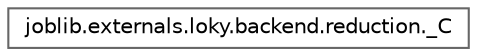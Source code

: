 digraph "Graphical Class Hierarchy"
{
 // LATEX_PDF_SIZE
  bgcolor="transparent";
  edge [fontname=Helvetica,fontsize=10,labelfontname=Helvetica,labelfontsize=10];
  node [fontname=Helvetica,fontsize=10,shape=box,height=0.2,width=0.4];
  rankdir="LR";
  Node0 [id="Node000000",label="joblib.externals.loky.backend.reduction._C",height=0.2,width=0.4,color="grey40", fillcolor="white", style="filled",URL="$dd/d30/classjoblib_1_1externals_1_1loky_1_1backend_1_1reduction_1_1__C.html",tooltip=" "];
}
